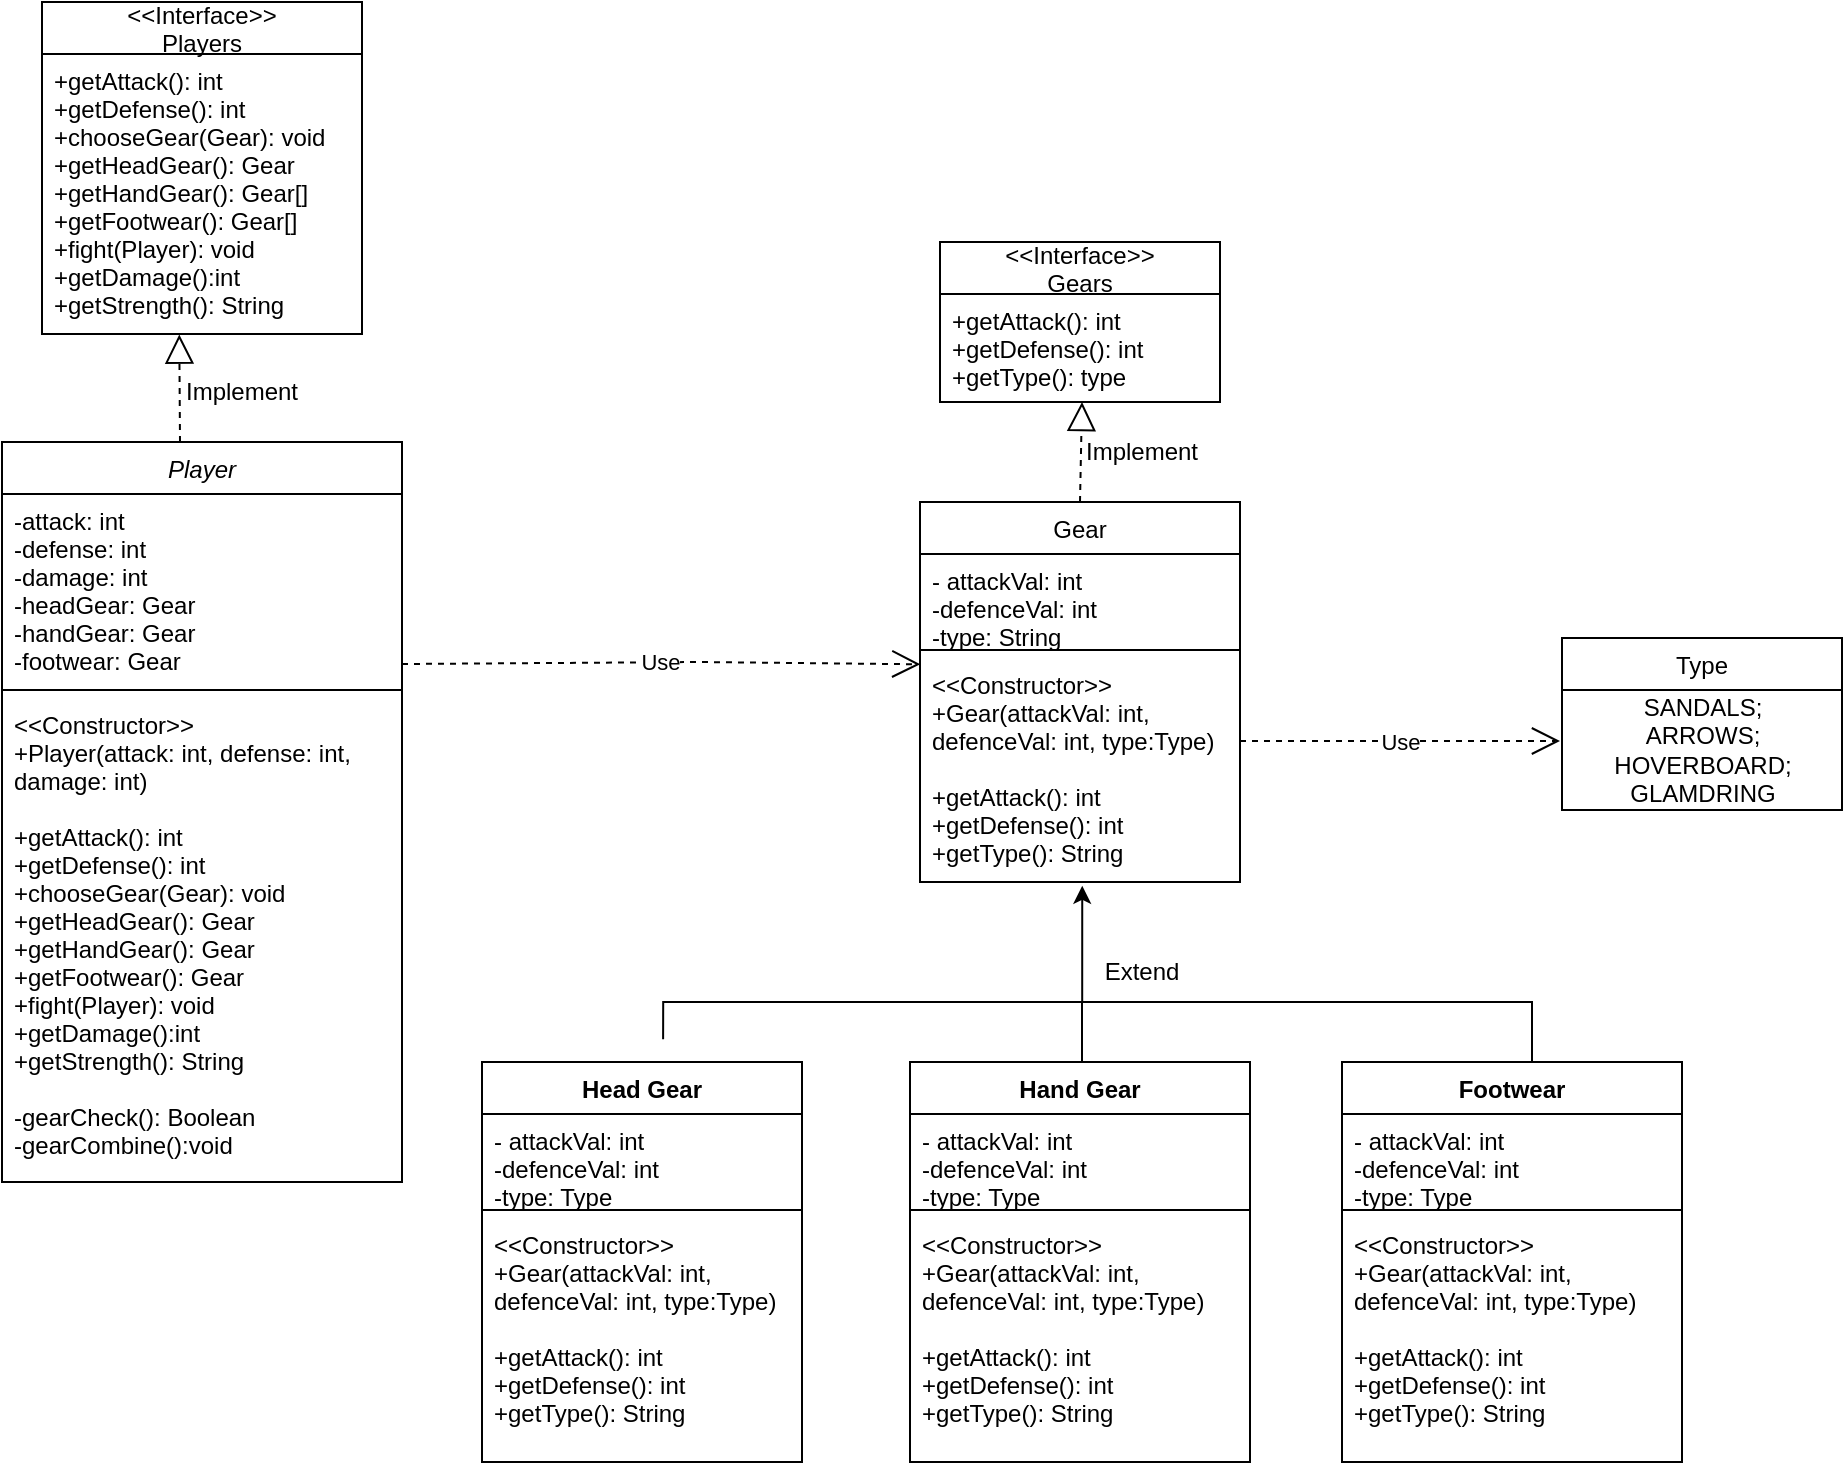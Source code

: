 <mxfile version="17.1.3" type="github">
  <diagram id="C5RBs43oDa-KdzZeNtuy" name="Page-1">
    <mxGraphModel dx="1933" dy="1665" grid="1" gridSize="10" guides="1" tooltips="1" connect="1" arrows="1" fold="1" page="1" pageScale="1" pageWidth="827" pageHeight="1169" math="0" shadow="0">
      <root>
        <mxCell id="WIyWlLk6GJQsqaUBKTNV-0" />
        <mxCell id="WIyWlLk6GJQsqaUBKTNV-1" parent="WIyWlLk6GJQsqaUBKTNV-0" />
        <mxCell id="zkfFHV4jXpPFQw0GAbJ--0" value="Player" style="swimlane;fontStyle=2;align=center;verticalAlign=top;childLayout=stackLayout;horizontal=1;startSize=26;horizontalStack=0;resizeParent=1;resizeLast=0;collapsible=1;marginBottom=0;rounded=0;shadow=0;strokeWidth=1;" parent="WIyWlLk6GJQsqaUBKTNV-1" vertex="1">
          <mxGeometry x="-40" y="120" width="200" height="370" as="geometry">
            <mxRectangle x="230" y="140" width="160" height="26" as="alternateBounds" />
          </mxGeometry>
        </mxCell>
        <mxCell id="zkfFHV4jXpPFQw0GAbJ--2" value="-attack: int&#xa;-defense: int&#xa;-damage: int&#xa;-headGear: Gear&#xa;-handGear: Gear&#xa;-footwear: Gear&#xa;" style="text;align=left;verticalAlign=top;spacingLeft=4;spacingRight=4;overflow=hidden;rotatable=0;points=[[0,0.5],[1,0.5]];portConstraint=eastwest;rounded=0;shadow=0;html=0;" parent="zkfFHV4jXpPFQw0GAbJ--0" vertex="1">
          <mxGeometry y="26" width="200" height="94" as="geometry" />
        </mxCell>
        <mxCell id="zkfFHV4jXpPFQw0GAbJ--4" value="" style="line;html=1;strokeWidth=1;align=left;verticalAlign=middle;spacingTop=-1;spacingLeft=3;spacingRight=3;rotatable=0;labelPosition=right;points=[];portConstraint=eastwest;" parent="zkfFHV4jXpPFQw0GAbJ--0" vertex="1">
          <mxGeometry y="120" width="200" height="8" as="geometry" />
        </mxCell>
        <mxCell id="zkfFHV4jXpPFQw0GAbJ--3" value="&lt;&lt;Constructor&gt;&gt;&#xa;+Player(attack: int, defense: int,&#xa;damage: int)&#xa;&#xa;+getAttack(): int&#xa;+getDefense(): int&#xa;+chooseGear(Gear): void&#xa;+getHeadGear(): Gear&#xa;+getHandGear(): Gear&#xa;+getFootwear(): Gear&#xa;+fight(Player): void&#xa;+getDamage():int&#xa;+getStrength(): String&#xa;&#xa;-gearCheck(): Boolean&#xa;-gearCombine():void" style="text;align=left;verticalAlign=top;spacingLeft=4;spacingRight=4;overflow=hidden;rotatable=0;points=[[0,0.5],[1,0.5]];portConstraint=eastwest;rounded=0;shadow=0;html=0;" parent="zkfFHV4jXpPFQw0GAbJ--0" vertex="1">
          <mxGeometry y="128" width="200" height="242" as="geometry" />
        </mxCell>
        <mxCell id="zkfFHV4jXpPFQw0GAbJ--17" value="Gear" style="swimlane;fontStyle=0;align=center;verticalAlign=top;childLayout=stackLayout;horizontal=1;startSize=26;horizontalStack=0;resizeParent=1;resizeLast=0;collapsible=1;marginBottom=0;rounded=0;shadow=0;strokeWidth=1;" parent="WIyWlLk6GJQsqaUBKTNV-1" vertex="1">
          <mxGeometry x="419" y="150" width="160" height="190" as="geometry">
            <mxRectangle x="550" y="140" width="160" height="26" as="alternateBounds" />
          </mxGeometry>
        </mxCell>
        <mxCell id="zkfFHV4jXpPFQw0GAbJ--19" value="- attackVal: int&#xa;-defenceVal: int&#xa;-type: String" style="text;align=left;verticalAlign=top;spacingLeft=4;spacingRight=4;overflow=hidden;rotatable=0;points=[[0,0.5],[1,0.5]];portConstraint=eastwest;rounded=0;shadow=0;html=0;" parent="zkfFHV4jXpPFQw0GAbJ--17" vertex="1">
          <mxGeometry y="26" width="160" height="44" as="geometry" />
        </mxCell>
        <mxCell id="zkfFHV4jXpPFQw0GAbJ--23" value="" style="line;html=1;strokeWidth=1;align=left;verticalAlign=middle;spacingTop=-1;spacingLeft=3;spacingRight=3;rotatable=0;labelPosition=right;points=[];portConstraint=eastwest;" parent="zkfFHV4jXpPFQw0GAbJ--17" vertex="1">
          <mxGeometry y="70" width="160" height="8" as="geometry" />
        </mxCell>
        <mxCell id="zkfFHV4jXpPFQw0GAbJ--22" value="&lt;&lt;Constructor&gt;&gt;&#xa;+Gear(attackVal: int, &#xa;defenceVal: int, type:Type)&#xa;&#xa;+getAttack(): int&#xa;+getDefense(): int&#xa;+getType(): String" style="text;align=left;verticalAlign=top;spacingLeft=4;spacingRight=4;overflow=hidden;rotatable=0;points=[[0,0.5],[1,0.5]];portConstraint=eastwest;rounded=0;shadow=0;html=0;" parent="zkfFHV4jXpPFQw0GAbJ--17" vertex="1">
          <mxGeometry y="78" width="160" height="112" as="geometry" />
        </mxCell>
        <mxCell id="CDYfgBirS-ubAMsJzx61-5" value="" style="edgeStyle=orthogonalEdgeStyle;rounded=0;orthogonalLoop=1;jettySize=auto;html=1;exitX=0.566;exitY=-0.057;exitDx=0;exitDy=0;exitPerimeter=0;entryX=0.507;entryY=1.017;entryDx=0;entryDy=0;entryPerimeter=0;" parent="WIyWlLk6GJQsqaUBKTNV-1" source="zqmpd5THTZOuHRGenrsv-16" target="zkfFHV4jXpPFQw0GAbJ--22" edge="1">
          <mxGeometry relative="1" as="geometry">
            <Array as="points">
              <mxPoint x="291" y="400" />
              <mxPoint x="500" y="400" />
            </Array>
            <mxPoint x="290" y="420" as="sourcePoint" />
            <mxPoint x="500" y="370" as="targetPoint" />
          </mxGeometry>
        </mxCell>
        <mxCell id="zqmpd5THTZOuHRGenrsv-13" value="" style="text;strokeColor=none;fillColor=none;align=left;verticalAlign=middle;spacingTop=-1;spacingLeft=4;spacingRight=4;rotatable=0;labelPosition=right;points=[];portConstraint=eastwest;" parent="WIyWlLk6GJQsqaUBKTNV-1" vertex="1">
          <mxGeometry x="380" y="430" width="20" height="14" as="geometry" />
        </mxCell>
        <mxCell id="zqmpd5THTZOuHRGenrsv-16" value="Head Gear" style="swimlane;fontStyle=1;align=center;verticalAlign=top;childLayout=stackLayout;horizontal=1;startSize=26;horizontalStack=0;resizeParent=1;resizeParentMax=0;resizeLast=0;collapsible=1;marginBottom=0;" parent="WIyWlLk6GJQsqaUBKTNV-1" vertex="1">
          <mxGeometry x="200" y="430" width="160" height="200" as="geometry" />
        </mxCell>
        <mxCell id="zqmpd5THTZOuHRGenrsv-17" value="- attackVal: int&#xa;-defenceVal: int&#xa;-type: Type" style="text;strokeColor=none;fillColor=none;align=left;verticalAlign=top;spacingLeft=4;spacingRight=4;overflow=hidden;rotatable=0;points=[[0,0.5],[1,0.5]];portConstraint=eastwest;" parent="zqmpd5THTZOuHRGenrsv-16" vertex="1">
          <mxGeometry y="26" width="160" height="44" as="geometry" />
        </mxCell>
        <mxCell id="zqmpd5THTZOuHRGenrsv-18" value="" style="line;strokeWidth=1;fillColor=none;align=left;verticalAlign=middle;spacingTop=-1;spacingLeft=3;spacingRight=3;rotatable=0;labelPosition=right;points=[];portConstraint=eastwest;" parent="zqmpd5THTZOuHRGenrsv-16" vertex="1">
          <mxGeometry y="70" width="160" height="8" as="geometry" />
        </mxCell>
        <mxCell id="zqmpd5THTZOuHRGenrsv-19" value="&lt;&lt;Constructor&gt;&gt;&#xa;+Gear(attackVal: int, &#xa;defenceVal: int, type:Type)&#xa;&#xa;+getAttack(): int&#xa;+getDefense(): int&#xa;+getType(): String" style="text;strokeColor=none;fillColor=none;align=left;verticalAlign=top;spacingLeft=4;spacingRight=4;overflow=hidden;rotatable=0;points=[[0,0.5],[1,0.5]];portConstraint=eastwest;" parent="zqmpd5THTZOuHRGenrsv-16" vertex="1">
          <mxGeometry y="78" width="160" height="122" as="geometry" />
        </mxCell>
        <mxCell id="zqmpd5THTZOuHRGenrsv-27" value="" style="edgeStyle=elbowEdgeStyle;elbow=vertical;startArrow=none;endArrow=none;rounded=0;" parent="WIyWlLk6GJQsqaUBKTNV-1" edge="1">
          <mxGeometry relative="1" as="geometry">
            <mxPoint x="460" y="400" as="sourcePoint" />
            <mxPoint x="500" y="444" as="targetPoint" />
            <Array as="points">
              <mxPoint x="500" y="400" />
            </Array>
          </mxGeometry>
        </mxCell>
        <mxCell id="zqmpd5THTZOuHRGenrsv-29" value="" style="edgeStyle=elbowEdgeStyle;elbow=vertical;startArrow=none;endArrow=none;rounded=0;" parent="WIyWlLk6GJQsqaUBKTNV-1" edge="1">
          <mxGeometry relative="1" as="geometry">
            <mxPoint x="500" y="400" as="sourcePoint" />
            <mxPoint x="725" y="430" as="targetPoint" />
            <Array as="points">
              <mxPoint x="630" y="400" />
            </Array>
          </mxGeometry>
        </mxCell>
        <mxCell id="zqmpd5THTZOuHRGenrsv-30" value="Hand Gear" style="swimlane;fontStyle=1;align=center;verticalAlign=top;childLayout=stackLayout;horizontal=1;startSize=26;horizontalStack=0;resizeParent=1;resizeParentMax=0;resizeLast=0;collapsible=1;marginBottom=0;" parent="WIyWlLk6GJQsqaUBKTNV-1" vertex="1">
          <mxGeometry x="414" y="430" width="170" height="200" as="geometry" />
        </mxCell>
        <mxCell id="zqmpd5THTZOuHRGenrsv-31" value="- attackVal: int&#xa;-defenceVal: int&#xa;-type: Type" style="text;strokeColor=none;fillColor=none;align=left;verticalAlign=top;spacingLeft=4;spacingRight=4;overflow=hidden;rotatable=0;points=[[0,0.5],[1,0.5]];portConstraint=eastwest;" parent="zqmpd5THTZOuHRGenrsv-30" vertex="1">
          <mxGeometry y="26" width="170" height="44" as="geometry" />
        </mxCell>
        <mxCell id="zqmpd5THTZOuHRGenrsv-32" value="" style="line;strokeWidth=1;fillColor=none;align=left;verticalAlign=middle;spacingTop=-1;spacingLeft=3;spacingRight=3;rotatable=0;labelPosition=right;points=[];portConstraint=eastwest;" parent="zqmpd5THTZOuHRGenrsv-30" vertex="1">
          <mxGeometry y="70" width="170" height="8" as="geometry" />
        </mxCell>
        <mxCell id="zqmpd5THTZOuHRGenrsv-33" value="&lt;&lt;Constructor&gt;&gt;&#xa;+Gear(attackVal: int, &#xa;defenceVal: int, type:Type)&#xa;&#xa;+getAttack(): int&#xa;+getDefense(): int&#xa;+getType(): String" style="text;strokeColor=none;fillColor=none;align=left;verticalAlign=top;spacingLeft=4;spacingRight=4;overflow=hidden;rotatable=0;points=[[0,0.5],[1,0.5]];portConstraint=eastwest;" parent="zqmpd5THTZOuHRGenrsv-30" vertex="1">
          <mxGeometry y="78" width="170" height="122" as="geometry" />
        </mxCell>
        <mxCell id="zqmpd5THTZOuHRGenrsv-38" value="Footwear" style="swimlane;fontStyle=1;align=center;verticalAlign=top;childLayout=stackLayout;horizontal=1;startSize=26;horizontalStack=0;resizeParent=1;resizeParentMax=0;resizeLast=0;collapsible=1;marginBottom=0;" parent="WIyWlLk6GJQsqaUBKTNV-1" vertex="1">
          <mxGeometry x="630" y="430" width="170" height="200" as="geometry" />
        </mxCell>
        <mxCell id="zqmpd5THTZOuHRGenrsv-39" value="- attackVal: int&#xa;-defenceVal: int&#xa;-type: Type" style="text;strokeColor=none;fillColor=none;align=left;verticalAlign=top;spacingLeft=4;spacingRight=4;overflow=hidden;rotatable=0;points=[[0,0.5],[1,0.5]];portConstraint=eastwest;" parent="zqmpd5THTZOuHRGenrsv-38" vertex="1">
          <mxGeometry y="26" width="170" height="44" as="geometry" />
        </mxCell>
        <mxCell id="zqmpd5THTZOuHRGenrsv-40" value="" style="line;strokeWidth=1;fillColor=none;align=left;verticalAlign=middle;spacingTop=-1;spacingLeft=3;spacingRight=3;rotatable=0;labelPosition=right;points=[];portConstraint=eastwest;" parent="zqmpd5THTZOuHRGenrsv-38" vertex="1">
          <mxGeometry y="70" width="170" height="8" as="geometry" />
        </mxCell>
        <mxCell id="zqmpd5THTZOuHRGenrsv-41" value="&lt;&lt;Constructor&gt;&gt;&#xa;+Gear(attackVal: int, &#xa;defenceVal: int, type:Type)&#xa;&#xa;+getAttack(): int&#xa;+getDefense(): int&#xa;+getType(): String" style="text;strokeColor=none;fillColor=none;align=left;verticalAlign=top;spacingLeft=4;spacingRight=4;overflow=hidden;rotatable=0;points=[[0,0.5],[1,0.5]];portConstraint=eastwest;" parent="zqmpd5THTZOuHRGenrsv-38" vertex="1">
          <mxGeometry y="78" width="170" height="122" as="geometry" />
        </mxCell>
        <mxCell id="zqmpd5THTZOuHRGenrsv-70" value="" style="edgeStyle=orthogonalEdgeStyle;rounded=0;orthogonalLoop=1;jettySize=auto;html=1;" parent="WIyWlLk6GJQsqaUBKTNV-1" edge="1">
          <mxGeometry relative="1" as="geometry">
            <mxPoint x="504" y="8" as="sourcePoint" />
            <mxPoint x="504" y="8" as="targetPoint" />
          </mxGeometry>
        </mxCell>
        <mxCell id="zqmpd5THTZOuHRGenrsv-47" value="Use" style="endArrow=open;endSize=12;dashed=1;html=1;rounded=0;" parent="WIyWlLk6GJQsqaUBKTNV-1" edge="1">
          <mxGeometry width="160" relative="1" as="geometry">
            <mxPoint x="579" y="269.5" as="sourcePoint" />
            <mxPoint x="739" y="269.5" as="targetPoint" />
          </mxGeometry>
        </mxCell>
        <mxCell id="zqmpd5THTZOuHRGenrsv-48" value="Type" style="swimlane;fontStyle=0;childLayout=stackLayout;horizontal=1;startSize=26;fillColor=none;horizontalStack=0;resizeParent=1;resizeParentMax=0;resizeLast=0;collapsible=1;marginBottom=0;" parent="WIyWlLk6GJQsqaUBKTNV-1" vertex="1">
          <mxGeometry x="740" y="218" width="140" height="86" as="geometry" />
        </mxCell>
        <mxCell id="zqmpd5THTZOuHRGenrsv-53" value="SANDALS;&lt;br&gt;ARROWS;&lt;br&gt;HOVERBOARD;&lt;br&gt;GLAMDRING&lt;br&gt;" style="text;html=1;align=center;verticalAlign=middle;resizable=0;points=[];autosize=1;strokeColor=none;fillColor=none;" parent="zqmpd5THTZOuHRGenrsv-48" vertex="1">
          <mxGeometry y="26" width="140" height="60" as="geometry" />
        </mxCell>
        <mxCell id="zqmpd5THTZOuHRGenrsv-54" value="Use" style="endArrow=open;endSize=12;dashed=1;html=1;rounded=0;entryX=0.001;entryY=0.028;entryDx=0;entryDy=0;entryPerimeter=0;" parent="WIyWlLk6GJQsqaUBKTNV-1" target="zkfFHV4jXpPFQw0GAbJ--22" edge="1">
          <mxGeometry width="160" relative="1" as="geometry">
            <mxPoint x="160" y="231" as="sourcePoint" />
            <mxPoint x="290" y="230" as="targetPoint" />
            <Array as="points">
              <mxPoint x="310" y="230" />
            </Array>
          </mxGeometry>
        </mxCell>
        <mxCell id="zqmpd5THTZOuHRGenrsv-55" value="" style="endArrow=block;dashed=1;endFill=0;endSize=12;html=1;rounded=0;exitX=0.5;exitY=0;exitDx=0;exitDy=0;" parent="WIyWlLk6GJQsqaUBKTNV-1" source="zkfFHV4jXpPFQw0GAbJ--17" edge="1">
          <mxGeometry width="160" relative="1" as="geometry">
            <mxPoint x="440" y="140" as="sourcePoint" />
            <mxPoint x="500" y="100" as="targetPoint" />
          </mxGeometry>
        </mxCell>
        <mxCell id="zqmpd5THTZOuHRGenrsv-57" value="" style="endArrow=block;dashed=1;endFill=0;endSize=12;html=1;rounded=0;entryX=0.429;entryY=1.002;entryDx=0;entryDy=0;entryPerimeter=0;" parent="WIyWlLk6GJQsqaUBKTNV-1" target="zqmpd5THTZOuHRGenrsv-64" edge="1">
          <mxGeometry width="160" relative="1" as="geometry">
            <mxPoint x="49" y="120" as="sourcePoint" />
            <mxPoint x="39.92" y="77.5" as="targetPoint" />
          </mxGeometry>
        </mxCell>
        <mxCell id="zqmpd5THTZOuHRGenrsv-63" value="&lt;&lt;Interface&gt;&gt;&#xa;Players" style="swimlane;fontStyle=0;childLayout=stackLayout;horizontal=1;startSize=26;fillColor=none;horizontalStack=0;resizeParent=1;resizeParentMax=0;resizeLast=0;collapsible=1;marginBottom=0;" parent="WIyWlLk6GJQsqaUBKTNV-1" vertex="1">
          <mxGeometry x="-20" y="-100" width="160" height="166" as="geometry">
            <mxRectangle x="-30" y="-30" width="50" height="40" as="alternateBounds" />
          </mxGeometry>
        </mxCell>
        <mxCell id="zqmpd5THTZOuHRGenrsv-64" value="+getAttack(): int&#xa;+getDefense(): int&#xa;+chooseGear(Gear): void&#xa;+getHeadGear(): Gear&#xa;+getHandGear(): Gear[]&#xa;+getFootwear(): Gear[]&#xa;+fight(Player): void&#xa;+getDamage():int&#xa;+getStrength(): String" style="text;strokeColor=none;fillColor=none;align=left;verticalAlign=top;spacingLeft=4;spacingRight=4;overflow=hidden;rotatable=0;points=[[0,0.5],[1,0.5]];portConstraint=eastwest;" parent="zqmpd5THTZOuHRGenrsv-63" vertex="1">
          <mxGeometry y="26" width="160" height="140" as="geometry" />
        </mxCell>
        <mxCell id="zqmpd5THTZOuHRGenrsv-71" value="&lt;&lt;Interface&gt;&gt;&#xa;Gears" style="swimlane;fontStyle=0;childLayout=stackLayout;horizontal=1;startSize=26;fillColor=none;horizontalStack=0;resizeParent=1;resizeParentMax=0;resizeLast=0;collapsible=1;marginBottom=0;" parent="WIyWlLk6GJQsqaUBKTNV-1" vertex="1">
          <mxGeometry x="429" y="20" width="140" height="80" as="geometry" />
        </mxCell>
        <mxCell id="zqmpd5THTZOuHRGenrsv-72" value="+getAttack(): int&#xa;+getDefense(): int&#xa;+getType(): type" style="text;strokeColor=none;fillColor=none;align=left;verticalAlign=top;spacingLeft=4;spacingRight=4;overflow=hidden;rotatable=0;points=[[0,0.5],[1,0.5]];portConstraint=eastwest;" parent="zqmpd5THTZOuHRGenrsv-71" vertex="1">
          <mxGeometry y="26" width="140" height="54" as="geometry" />
        </mxCell>
        <mxCell id="q1gEq-JTTc2-V8-p2xDl-0" value="Implement" style="text;html=1;strokeColor=none;fillColor=none;align=center;verticalAlign=middle;whiteSpace=wrap;rounded=0;" vertex="1" parent="WIyWlLk6GJQsqaUBKTNV-1">
          <mxGeometry x="50" y="80" width="60" height="30" as="geometry" />
        </mxCell>
        <mxCell id="q1gEq-JTTc2-V8-p2xDl-1" value="Implement" style="text;html=1;strokeColor=none;fillColor=none;align=center;verticalAlign=middle;whiteSpace=wrap;rounded=0;" vertex="1" parent="WIyWlLk6GJQsqaUBKTNV-1">
          <mxGeometry x="500" y="110" width="60" height="30" as="geometry" />
        </mxCell>
        <mxCell id="q1gEq-JTTc2-V8-p2xDl-2" value="Extend" style="text;html=1;strokeColor=none;fillColor=none;align=center;verticalAlign=middle;whiteSpace=wrap;rounded=0;" vertex="1" parent="WIyWlLk6GJQsqaUBKTNV-1">
          <mxGeometry x="500" y="370" width="60" height="30" as="geometry" />
        </mxCell>
      </root>
    </mxGraphModel>
  </diagram>
</mxfile>

